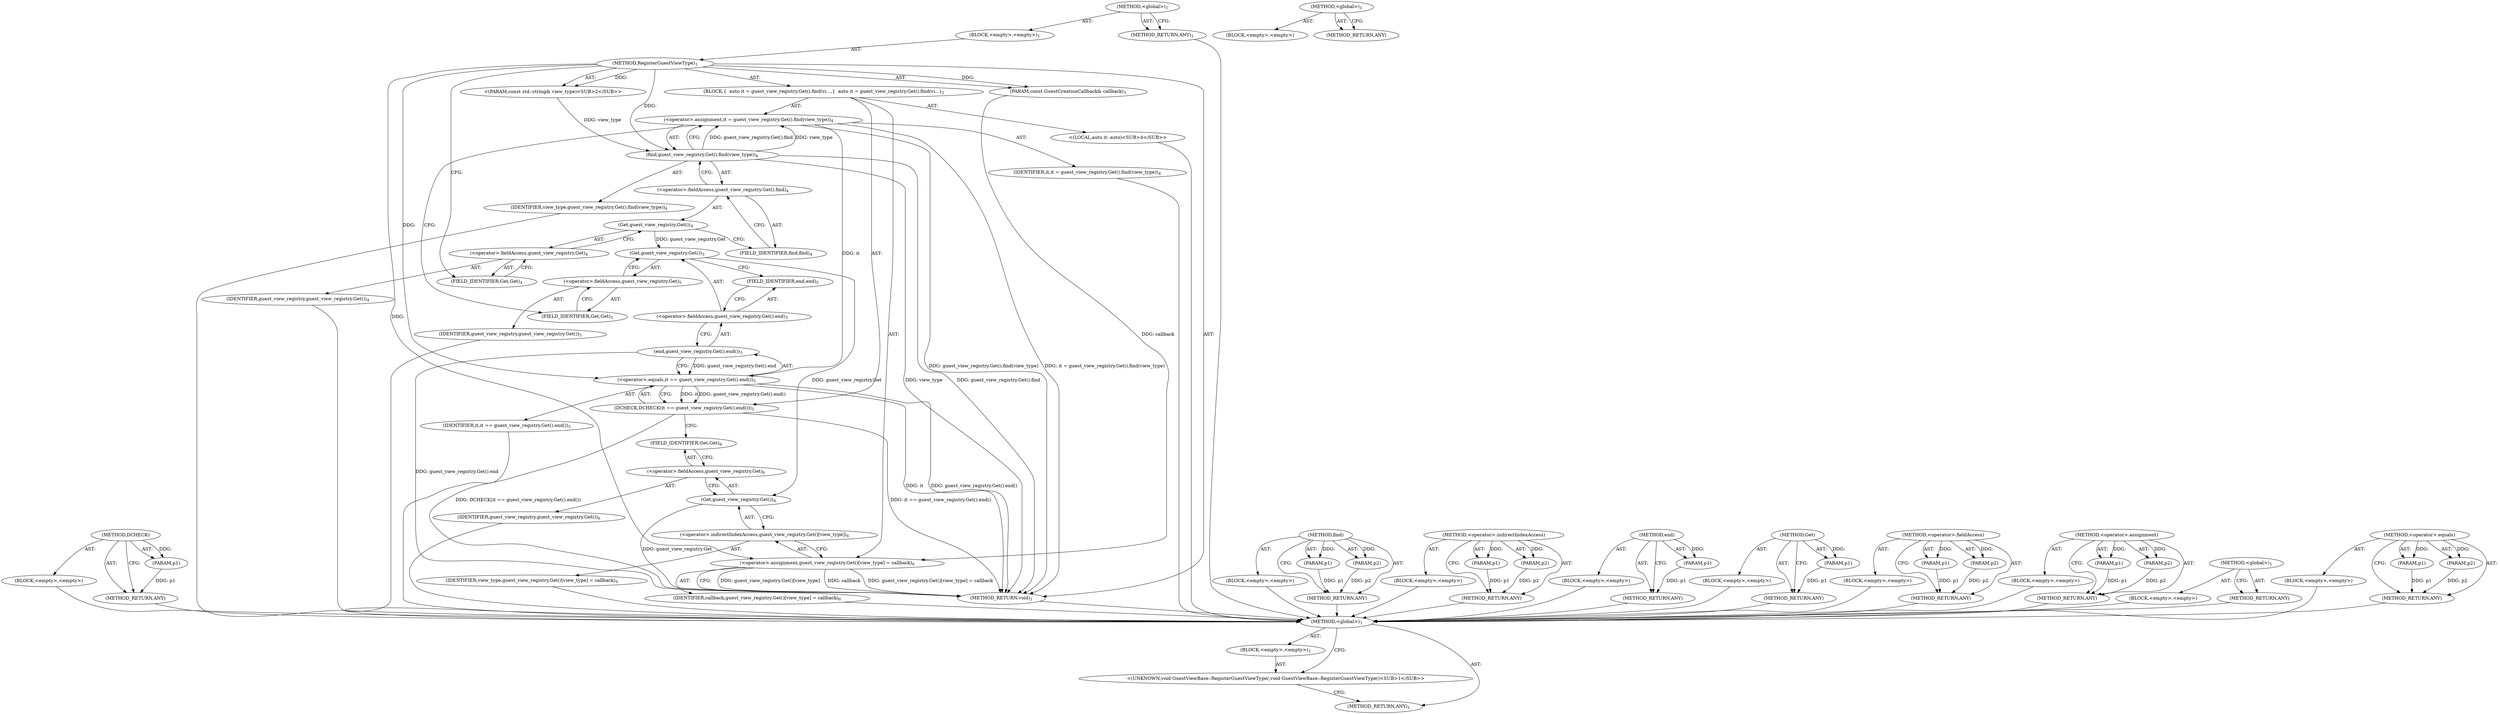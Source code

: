 digraph "&lt;global&gt;" {
vulnerable_81 [label=<(METHOD,DCHECK)>];
vulnerable_82 [label=<(PARAM,p1)>];
vulnerable_83 [label=<(BLOCK,&lt;empty&gt;,&lt;empty&gt;)>];
vulnerable_84 [label=<(METHOD_RETURN,ANY)>];
vulnerable_6 [label=<(METHOD,&lt;global&gt;)<SUB>1</SUB>>];
vulnerable_7 [label=<(BLOCK,&lt;empty&gt;,&lt;empty&gt;)<SUB>1</SUB>>];
vulnerable_8 [label=<(METHOD,RegisterGuestViewType)<SUB>1</SUB>>];
vulnerable_9 [label="<(PARAM,const std::string&amp; view_type)<SUB>2</SUB>>"];
vulnerable_10 [label=<(PARAM,const GuestCreationCallback&amp; callback)<SUB>3</SUB>>];
vulnerable_11 [label=<(BLOCK,{
  auto it = guest_view_registry.Get().find(vi...,{
  auto it = guest_view_registry.Get().find(vi...)<SUB>3</SUB>>];
vulnerable_12 [label="<(LOCAL,auto it: auto)<SUB>4</SUB>>"];
vulnerable_13 [label=<(&lt;operator&gt;.assignment,it = guest_view_registry.Get().find(view_type))<SUB>4</SUB>>];
vulnerable_14 [label=<(IDENTIFIER,it,it = guest_view_registry.Get().find(view_type))<SUB>4</SUB>>];
vulnerable_15 [label=<(find,guest_view_registry.Get().find(view_type))<SUB>4</SUB>>];
vulnerable_16 [label=<(&lt;operator&gt;.fieldAccess,guest_view_registry.Get().find)<SUB>4</SUB>>];
vulnerable_17 [label=<(Get,guest_view_registry.Get())<SUB>4</SUB>>];
vulnerable_18 [label=<(&lt;operator&gt;.fieldAccess,guest_view_registry.Get)<SUB>4</SUB>>];
vulnerable_19 [label=<(IDENTIFIER,guest_view_registry,guest_view_registry.Get())<SUB>4</SUB>>];
vulnerable_20 [label=<(FIELD_IDENTIFIER,Get,Get)<SUB>4</SUB>>];
vulnerable_21 [label=<(FIELD_IDENTIFIER,find,find)<SUB>4</SUB>>];
vulnerable_22 [label=<(IDENTIFIER,view_type,guest_view_registry.Get().find(view_type))<SUB>4</SUB>>];
vulnerable_23 [label=<(DCHECK,DCHECK(it == guest_view_registry.Get().end()))<SUB>5</SUB>>];
vulnerable_24 [label=<(&lt;operator&gt;.equals,it == guest_view_registry.Get().end())<SUB>5</SUB>>];
vulnerable_25 [label=<(IDENTIFIER,it,it == guest_view_registry.Get().end())<SUB>5</SUB>>];
vulnerable_26 [label=<(end,guest_view_registry.Get().end())<SUB>5</SUB>>];
vulnerable_27 [label=<(&lt;operator&gt;.fieldAccess,guest_view_registry.Get().end)<SUB>5</SUB>>];
vulnerable_28 [label=<(Get,guest_view_registry.Get())<SUB>5</SUB>>];
vulnerable_29 [label=<(&lt;operator&gt;.fieldAccess,guest_view_registry.Get)<SUB>5</SUB>>];
vulnerable_30 [label=<(IDENTIFIER,guest_view_registry,guest_view_registry.Get())<SUB>5</SUB>>];
vulnerable_31 [label=<(FIELD_IDENTIFIER,Get,Get)<SUB>5</SUB>>];
vulnerable_32 [label=<(FIELD_IDENTIFIER,end,end)<SUB>5</SUB>>];
vulnerable_33 [label=<(&lt;operator&gt;.assignment,guest_view_registry.Get()[view_type] = callback)<SUB>6</SUB>>];
vulnerable_34 [label=<(&lt;operator&gt;.indirectIndexAccess,guest_view_registry.Get()[view_type])<SUB>6</SUB>>];
vulnerable_35 [label=<(Get,guest_view_registry.Get())<SUB>6</SUB>>];
vulnerable_36 [label=<(&lt;operator&gt;.fieldAccess,guest_view_registry.Get)<SUB>6</SUB>>];
vulnerable_37 [label=<(IDENTIFIER,guest_view_registry,guest_view_registry.Get())<SUB>6</SUB>>];
vulnerable_38 [label=<(FIELD_IDENTIFIER,Get,Get)<SUB>6</SUB>>];
vulnerable_39 [label=<(IDENTIFIER,view_type,guest_view_registry.Get()[view_type] = callback)<SUB>6</SUB>>];
vulnerable_40 [label=<(IDENTIFIER,callback,guest_view_registry.Get()[view_type] = callback)<SUB>6</SUB>>];
vulnerable_41 [label=<(METHOD_RETURN,void)<SUB>1</SUB>>];
vulnerable_43 [label=<(METHOD_RETURN,ANY)<SUB>1</SUB>>];
vulnerable_67 [label=<(METHOD,find)>];
vulnerable_68 [label=<(PARAM,p1)>];
vulnerable_69 [label=<(PARAM,p2)>];
vulnerable_70 [label=<(BLOCK,&lt;empty&gt;,&lt;empty&gt;)>];
vulnerable_71 [label=<(METHOD_RETURN,ANY)>];
vulnerable_94 [label=<(METHOD,&lt;operator&gt;.indirectIndexAccess)>];
vulnerable_95 [label=<(PARAM,p1)>];
vulnerable_96 [label=<(PARAM,p2)>];
vulnerable_97 [label=<(BLOCK,&lt;empty&gt;,&lt;empty&gt;)>];
vulnerable_98 [label=<(METHOD_RETURN,ANY)>];
vulnerable_90 [label=<(METHOD,end)>];
vulnerable_91 [label=<(PARAM,p1)>];
vulnerable_92 [label=<(BLOCK,&lt;empty&gt;,&lt;empty&gt;)>];
vulnerable_93 [label=<(METHOD_RETURN,ANY)>];
vulnerable_77 [label=<(METHOD,Get)>];
vulnerable_78 [label=<(PARAM,p1)>];
vulnerable_79 [label=<(BLOCK,&lt;empty&gt;,&lt;empty&gt;)>];
vulnerable_80 [label=<(METHOD_RETURN,ANY)>];
vulnerable_72 [label=<(METHOD,&lt;operator&gt;.fieldAccess)>];
vulnerable_73 [label=<(PARAM,p1)>];
vulnerable_74 [label=<(PARAM,p2)>];
vulnerable_75 [label=<(BLOCK,&lt;empty&gt;,&lt;empty&gt;)>];
vulnerable_76 [label=<(METHOD_RETURN,ANY)>];
vulnerable_62 [label=<(METHOD,&lt;operator&gt;.assignment)>];
vulnerable_63 [label=<(PARAM,p1)>];
vulnerable_64 [label=<(PARAM,p2)>];
vulnerable_65 [label=<(BLOCK,&lt;empty&gt;,&lt;empty&gt;)>];
vulnerable_66 [label=<(METHOD_RETURN,ANY)>];
vulnerable_56 [label=<(METHOD,&lt;global&gt;)<SUB>1</SUB>>];
vulnerable_57 [label=<(BLOCK,&lt;empty&gt;,&lt;empty&gt;)>];
vulnerable_58 [label=<(METHOD_RETURN,ANY)>];
vulnerable_85 [label=<(METHOD,&lt;operator&gt;.equals)>];
vulnerable_86 [label=<(PARAM,p1)>];
vulnerable_87 [label=<(PARAM,p2)>];
vulnerable_88 [label=<(BLOCK,&lt;empty&gt;,&lt;empty&gt;)>];
vulnerable_89 [label=<(METHOD_RETURN,ANY)>];
fixed_6 [label=<(METHOD,&lt;global&gt;)<SUB>1</SUB>>];
fixed_7 [label=<(BLOCK,&lt;empty&gt;,&lt;empty&gt;)<SUB>1</SUB>>];
fixed_8 [label="<(UNKNOWN,void GuestViewBase::RegisterGuestViewType(,void GuestViewBase::RegisterGuestViewType()<SUB>1</SUB>>"];
fixed_9 [label=<(METHOD_RETURN,ANY)<SUB>1</SUB>>];
fixed_14 [label=<(METHOD,&lt;global&gt;)<SUB>1</SUB>>];
fixed_15 [label=<(BLOCK,&lt;empty&gt;,&lt;empty&gt;)>];
fixed_16 [label=<(METHOD_RETURN,ANY)>];
vulnerable_81 -> vulnerable_82  [key=0, label="AST: "];
vulnerable_81 -> vulnerable_82  [key=1, label="DDG: "];
vulnerable_81 -> vulnerable_83  [key=0, label="AST: "];
vulnerable_81 -> vulnerable_84  [key=0, label="AST: "];
vulnerable_81 -> vulnerable_84  [key=1, label="CFG: "];
vulnerable_82 -> vulnerable_84  [key=0, label="DDG: p1"];
vulnerable_83 -> fixed_6  [key=0];
vulnerable_84 -> fixed_6  [key=0];
vulnerable_6 -> vulnerable_7  [key=0, label="AST: "];
vulnerable_6 -> vulnerable_43  [key=0, label="AST: "];
vulnerable_6 -> vulnerable_43  [key=1, label="CFG: "];
vulnerable_7 -> vulnerable_8  [key=0, label="AST: "];
vulnerable_8 -> vulnerable_9  [key=0, label="AST: "];
vulnerable_8 -> vulnerable_9  [key=1, label="DDG: "];
vulnerable_8 -> vulnerable_10  [key=0, label="AST: "];
vulnerable_8 -> vulnerable_10  [key=1, label="DDG: "];
vulnerable_8 -> vulnerable_11  [key=0, label="AST: "];
vulnerable_8 -> vulnerable_41  [key=0, label="AST: "];
vulnerable_8 -> vulnerable_20  [key=0, label="CFG: "];
vulnerable_8 -> vulnerable_33  [key=0, label="DDG: "];
vulnerable_8 -> vulnerable_15  [key=0, label="DDG: "];
vulnerable_8 -> vulnerable_24  [key=0, label="DDG: "];
vulnerable_9 -> vulnerable_15  [key=0, label="DDG: view_type"];
vulnerable_10 -> vulnerable_33  [key=0, label="DDG: callback"];
vulnerable_11 -> vulnerable_12  [key=0, label="AST: "];
vulnerable_11 -> vulnerable_13  [key=0, label="AST: "];
vulnerable_11 -> vulnerable_23  [key=0, label="AST: "];
vulnerable_11 -> vulnerable_33  [key=0, label="AST: "];
vulnerable_12 -> fixed_6  [key=0];
vulnerable_13 -> vulnerable_14  [key=0, label="AST: "];
vulnerable_13 -> vulnerable_15  [key=0, label="AST: "];
vulnerable_13 -> vulnerable_31  [key=0, label="CFG: "];
vulnerable_13 -> vulnerable_41  [key=0, label="DDG: guest_view_registry.Get().find(view_type)"];
vulnerable_13 -> vulnerable_41  [key=1, label="DDG: it = guest_view_registry.Get().find(view_type)"];
vulnerable_13 -> vulnerable_24  [key=0, label="DDG: it"];
vulnerable_14 -> fixed_6  [key=0];
vulnerable_15 -> vulnerable_16  [key=0, label="AST: "];
vulnerable_15 -> vulnerable_22  [key=0, label="AST: "];
vulnerable_15 -> vulnerable_13  [key=0, label="CFG: "];
vulnerable_15 -> vulnerable_13  [key=1, label="DDG: guest_view_registry.Get().find"];
vulnerable_15 -> vulnerable_13  [key=2, label="DDG: view_type"];
vulnerable_15 -> vulnerable_41  [key=0, label="DDG: guest_view_registry.Get().find"];
vulnerable_15 -> vulnerable_41  [key=1, label="DDG: view_type"];
vulnerable_16 -> vulnerable_17  [key=0, label="AST: "];
vulnerable_16 -> vulnerable_21  [key=0, label="AST: "];
vulnerable_16 -> vulnerable_15  [key=0, label="CFG: "];
vulnerable_17 -> vulnerable_18  [key=0, label="AST: "];
vulnerable_17 -> vulnerable_21  [key=0, label="CFG: "];
vulnerable_17 -> vulnerable_28  [key=0, label="DDG: guest_view_registry.Get"];
vulnerable_18 -> vulnerable_19  [key=0, label="AST: "];
vulnerable_18 -> vulnerable_20  [key=0, label="AST: "];
vulnerable_18 -> vulnerable_17  [key=0, label="CFG: "];
vulnerable_19 -> fixed_6  [key=0];
vulnerable_20 -> vulnerable_18  [key=0, label="CFG: "];
vulnerable_21 -> vulnerable_16  [key=0, label="CFG: "];
vulnerable_22 -> fixed_6  [key=0];
vulnerable_23 -> vulnerable_24  [key=0, label="AST: "];
vulnerable_23 -> vulnerable_38  [key=0, label="CFG: "];
vulnerable_23 -> vulnerable_41  [key=0, label="DDG: it == guest_view_registry.Get().end()"];
vulnerable_23 -> vulnerable_41  [key=1, label="DDG: DCHECK(it == guest_view_registry.Get().end())"];
vulnerable_24 -> vulnerable_25  [key=0, label="AST: "];
vulnerable_24 -> vulnerable_26  [key=0, label="AST: "];
vulnerable_24 -> vulnerable_23  [key=0, label="CFG: "];
vulnerable_24 -> vulnerable_23  [key=1, label="DDG: it"];
vulnerable_24 -> vulnerable_23  [key=2, label="DDG: guest_view_registry.Get().end()"];
vulnerable_24 -> vulnerable_41  [key=0, label="DDG: it"];
vulnerable_24 -> vulnerable_41  [key=1, label="DDG: guest_view_registry.Get().end()"];
vulnerable_25 -> fixed_6  [key=0];
vulnerable_26 -> vulnerable_27  [key=0, label="AST: "];
vulnerable_26 -> vulnerable_24  [key=0, label="CFG: "];
vulnerable_26 -> vulnerable_24  [key=1, label="DDG: guest_view_registry.Get().end"];
vulnerable_26 -> vulnerable_41  [key=0, label="DDG: guest_view_registry.Get().end"];
vulnerable_27 -> vulnerable_28  [key=0, label="AST: "];
vulnerable_27 -> vulnerable_32  [key=0, label="AST: "];
vulnerable_27 -> vulnerable_26  [key=0, label="CFG: "];
vulnerable_28 -> vulnerable_29  [key=0, label="AST: "];
vulnerable_28 -> vulnerable_32  [key=0, label="CFG: "];
vulnerable_28 -> vulnerable_35  [key=0, label="DDG: guest_view_registry.Get"];
vulnerable_29 -> vulnerable_30  [key=0, label="AST: "];
vulnerable_29 -> vulnerable_31  [key=0, label="AST: "];
vulnerable_29 -> vulnerable_28  [key=0, label="CFG: "];
vulnerable_30 -> fixed_6  [key=0];
vulnerable_31 -> vulnerable_29  [key=0, label="CFG: "];
vulnerable_32 -> vulnerable_27  [key=0, label="CFG: "];
vulnerable_33 -> vulnerable_34  [key=0, label="AST: "];
vulnerable_33 -> vulnerable_40  [key=0, label="AST: "];
vulnerable_33 -> vulnerable_41  [key=0, label="CFG: "];
vulnerable_33 -> vulnerable_41  [key=1, label="DDG: guest_view_registry.Get()[view_type]"];
vulnerable_33 -> vulnerable_41  [key=2, label="DDG: callback"];
vulnerable_33 -> vulnerable_41  [key=3, label="DDG: guest_view_registry.Get()[view_type] = callback"];
vulnerable_34 -> vulnerable_35  [key=0, label="AST: "];
vulnerable_34 -> vulnerable_39  [key=0, label="AST: "];
vulnerable_34 -> vulnerable_33  [key=0, label="CFG: "];
vulnerable_35 -> vulnerable_36  [key=0, label="AST: "];
vulnerable_35 -> vulnerable_34  [key=0, label="CFG: "];
vulnerable_35 -> vulnerable_41  [key=0, label="DDG: guest_view_registry.Get"];
vulnerable_36 -> vulnerable_37  [key=0, label="AST: "];
vulnerable_36 -> vulnerable_38  [key=0, label="AST: "];
vulnerable_36 -> vulnerable_35  [key=0, label="CFG: "];
vulnerable_37 -> fixed_6  [key=0];
vulnerable_38 -> vulnerable_36  [key=0, label="CFG: "];
vulnerable_39 -> fixed_6  [key=0];
vulnerable_40 -> fixed_6  [key=0];
vulnerable_41 -> fixed_6  [key=0];
vulnerable_43 -> fixed_6  [key=0];
vulnerable_67 -> vulnerable_68  [key=0, label="AST: "];
vulnerable_67 -> vulnerable_68  [key=1, label="DDG: "];
vulnerable_67 -> vulnerable_70  [key=0, label="AST: "];
vulnerable_67 -> vulnerable_69  [key=0, label="AST: "];
vulnerable_67 -> vulnerable_69  [key=1, label="DDG: "];
vulnerable_67 -> vulnerable_71  [key=0, label="AST: "];
vulnerable_67 -> vulnerable_71  [key=1, label="CFG: "];
vulnerable_68 -> vulnerable_71  [key=0, label="DDG: p1"];
vulnerable_69 -> vulnerable_71  [key=0, label="DDG: p2"];
vulnerable_70 -> fixed_6  [key=0];
vulnerable_71 -> fixed_6  [key=0];
vulnerable_94 -> vulnerable_95  [key=0, label="AST: "];
vulnerable_94 -> vulnerable_95  [key=1, label="DDG: "];
vulnerable_94 -> vulnerable_97  [key=0, label="AST: "];
vulnerable_94 -> vulnerable_96  [key=0, label="AST: "];
vulnerable_94 -> vulnerable_96  [key=1, label="DDG: "];
vulnerable_94 -> vulnerable_98  [key=0, label="AST: "];
vulnerable_94 -> vulnerable_98  [key=1, label="CFG: "];
vulnerable_95 -> vulnerable_98  [key=0, label="DDG: p1"];
vulnerable_96 -> vulnerable_98  [key=0, label="DDG: p2"];
vulnerable_97 -> fixed_6  [key=0];
vulnerable_98 -> fixed_6  [key=0];
vulnerable_90 -> vulnerable_91  [key=0, label="AST: "];
vulnerable_90 -> vulnerable_91  [key=1, label="DDG: "];
vulnerable_90 -> vulnerable_92  [key=0, label="AST: "];
vulnerable_90 -> vulnerable_93  [key=0, label="AST: "];
vulnerable_90 -> vulnerable_93  [key=1, label="CFG: "];
vulnerable_91 -> vulnerable_93  [key=0, label="DDG: p1"];
vulnerable_92 -> fixed_6  [key=0];
vulnerable_93 -> fixed_6  [key=0];
vulnerable_77 -> vulnerable_78  [key=0, label="AST: "];
vulnerable_77 -> vulnerable_78  [key=1, label="DDG: "];
vulnerable_77 -> vulnerable_79  [key=0, label="AST: "];
vulnerable_77 -> vulnerable_80  [key=0, label="AST: "];
vulnerable_77 -> vulnerable_80  [key=1, label="CFG: "];
vulnerable_78 -> vulnerable_80  [key=0, label="DDG: p1"];
vulnerable_79 -> fixed_6  [key=0];
vulnerable_80 -> fixed_6  [key=0];
vulnerable_72 -> vulnerable_73  [key=0, label="AST: "];
vulnerable_72 -> vulnerable_73  [key=1, label="DDG: "];
vulnerable_72 -> vulnerable_75  [key=0, label="AST: "];
vulnerable_72 -> vulnerable_74  [key=0, label="AST: "];
vulnerable_72 -> vulnerable_74  [key=1, label="DDG: "];
vulnerable_72 -> vulnerable_76  [key=0, label="AST: "];
vulnerable_72 -> vulnerable_76  [key=1, label="CFG: "];
vulnerable_73 -> vulnerable_76  [key=0, label="DDG: p1"];
vulnerable_74 -> vulnerable_76  [key=0, label="DDG: p2"];
vulnerable_75 -> fixed_6  [key=0];
vulnerable_76 -> fixed_6  [key=0];
vulnerable_62 -> vulnerable_63  [key=0, label="AST: "];
vulnerable_62 -> vulnerable_63  [key=1, label="DDG: "];
vulnerable_62 -> vulnerable_65  [key=0, label="AST: "];
vulnerable_62 -> vulnerable_64  [key=0, label="AST: "];
vulnerable_62 -> vulnerable_64  [key=1, label="DDG: "];
vulnerable_62 -> vulnerable_66  [key=0, label="AST: "];
vulnerable_62 -> vulnerable_66  [key=1, label="CFG: "];
vulnerable_63 -> vulnerable_66  [key=0, label="DDG: p1"];
vulnerable_64 -> vulnerable_66  [key=0, label="DDG: p2"];
vulnerable_65 -> fixed_6  [key=0];
vulnerable_66 -> fixed_6  [key=0];
vulnerable_56 -> vulnerable_57  [key=0, label="AST: "];
vulnerable_56 -> vulnerable_58  [key=0, label="AST: "];
vulnerable_56 -> vulnerable_58  [key=1, label="CFG: "];
vulnerable_57 -> fixed_6  [key=0];
vulnerable_58 -> fixed_6  [key=0];
vulnerable_85 -> vulnerable_86  [key=0, label="AST: "];
vulnerable_85 -> vulnerable_86  [key=1, label="DDG: "];
vulnerable_85 -> vulnerable_88  [key=0, label="AST: "];
vulnerable_85 -> vulnerable_87  [key=0, label="AST: "];
vulnerable_85 -> vulnerable_87  [key=1, label="DDG: "];
vulnerable_85 -> vulnerable_89  [key=0, label="AST: "];
vulnerable_85 -> vulnerable_89  [key=1, label="CFG: "];
vulnerable_86 -> vulnerable_89  [key=0, label="DDG: p1"];
vulnerable_87 -> vulnerable_89  [key=0, label="DDG: p2"];
vulnerable_88 -> fixed_6  [key=0];
vulnerable_89 -> fixed_6  [key=0];
fixed_6 -> fixed_7  [key=0, label="AST: "];
fixed_6 -> fixed_9  [key=0, label="AST: "];
fixed_6 -> fixed_8  [key=0, label="CFG: "];
fixed_7 -> fixed_8  [key=0, label="AST: "];
fixed_8 -> fixed_9  [key=0, label="CFG: "];
fixed_14 -> fixed_15  [key=0, label="AST: "];
fixed_14 -> fixed_16  [key=0, label="AST: "];
fixed_14 -> fixed_16  [key=1, label="CFG: "];
}
